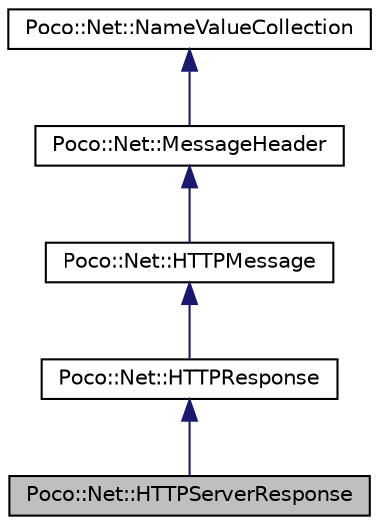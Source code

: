 digraph "Poco::Net::HTTPServerResponse"
{
 // LATEX_PDF_SIZE
  edge [fontname="Helvetica",fontsize="10",labelfontname="Helvetica",labelfontsize="10"];
  node [fontname="Helvetica",fontsize="10",shape=record];
  Node1 [label="Poco::Net::HTTPServerResponse",height=0.2,width=0.4,color="black", fillcolor="grey75", style="filled", fontcolor="black",tooltip=" "];
  Node2 -> Node1 [dir="back",color="midnightblue",fontsize="10",style="solid"];
  Node2 [label="Poco::Net::HTTPResponse",height=0.2,width=0.4,color="black", fillcolor="white", style="filled",URL="$classPoco_1_1Net_1_1HTTPResponse.html",tooltip=" "];
  Node3 -> Node2 [dir="back",color="midnightblue",fontsize="10",style="solid"];
  Node3 [label="Poco::Net::HTTPMessage",height=0.2,width=0.4,color="black", fillcolor="white", style="filled",URL="$classPoco_1_1Net_1_1HTTPMessage.html",tooltip=" "];
  Node4 -> Node3 [dir="back",color="midnightblue",fontsize="10",style="solid"];
  Node4 [label="Poco::Net::MessageHeader",height=0.2,width=0.4,color="black", fillcolor="white", style="filled",URL="$classPoco_1_1Net_1_1MessageHeader.html",tooltip=" "];
  Node5 -> Node4 [dir="back",color="midnightblue",fontsize="10",style="solid"];
  Node5 [label="Poco::Net::NameValueCollection",height=0.2,width=0.4,color="black", fillcolor="white", style="filled",URL="$classPoco_1_1Net_1_1NameValueCollection.html",tooltip=" "];
}
